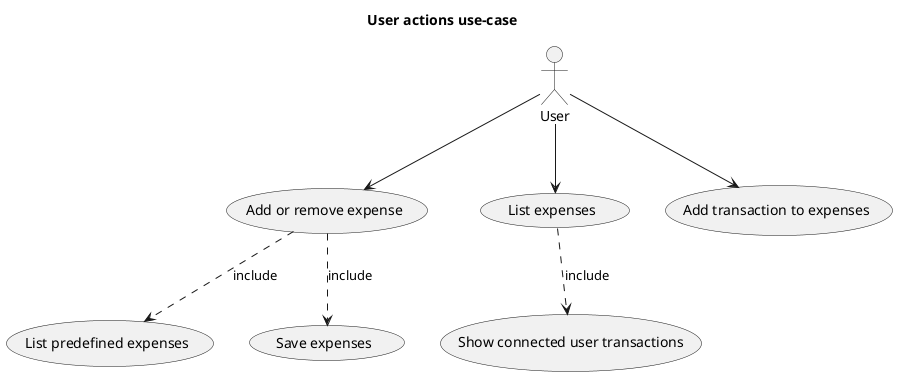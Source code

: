 @startuml expenses_usecase
title User actions use-case
"Add or remove expense" as (add_exp)
"List predefined expenses" as (list_pred)
"Save expenses" as (save_exp)
add_exp ..> list_pred : include
add_exp ..> save_exp : include
"List expenses" as (list_exp_all)
"Show connected user transactions" as (show_tr)
list_exp_all ..> show_tr : include
"Add transaction to expenses" as (add_tr)
actor "User" as user
user --> add_exp
user --> list_exp_all
user --> add_tr
@enduml
